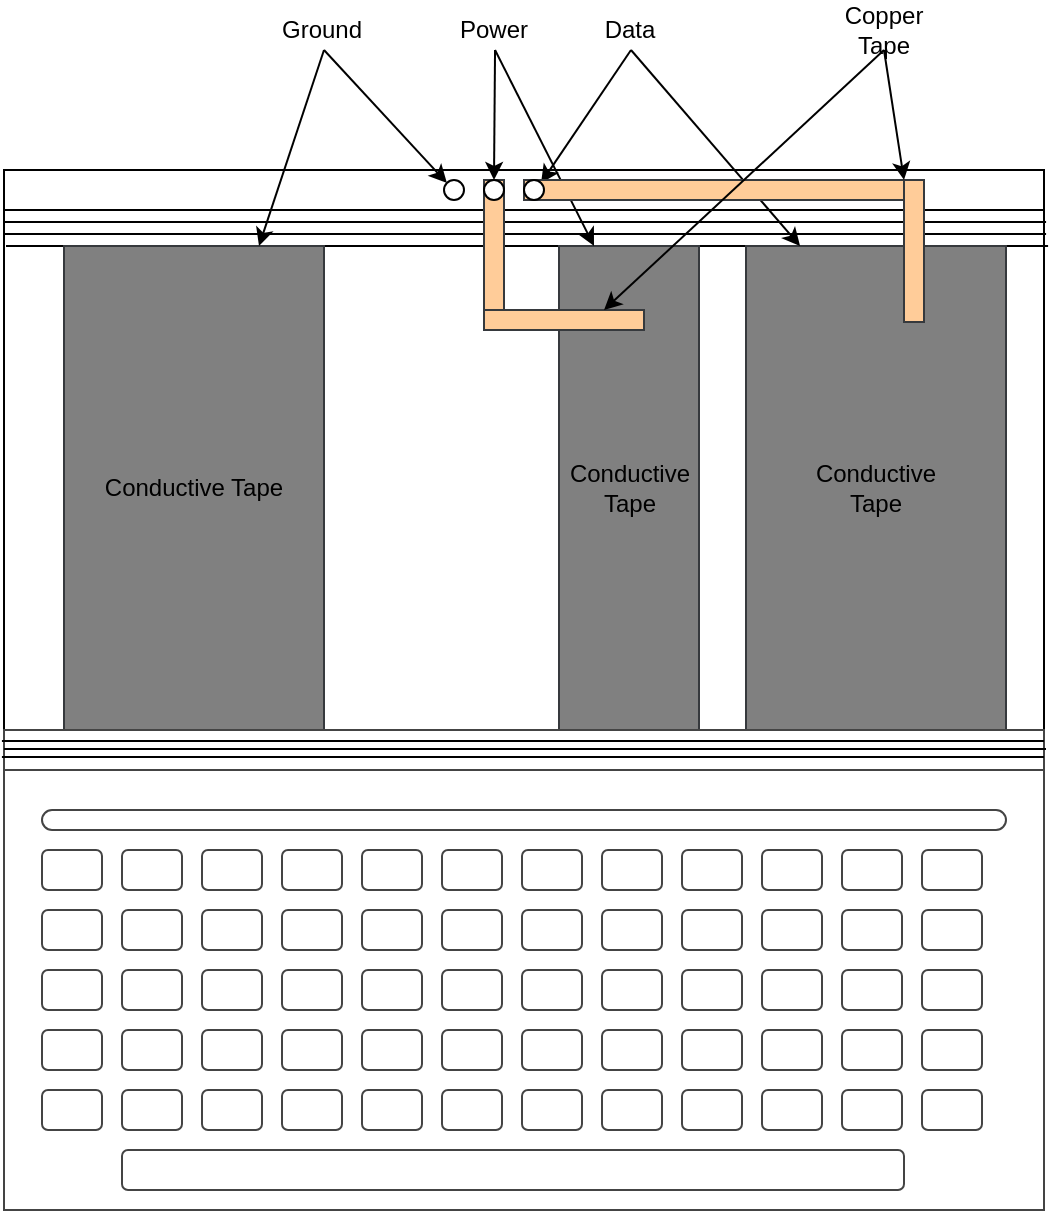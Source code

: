 <mxfile version="13.9.9" type="device"><diagram id="dkE47_J5BnWkhtrLIMom" name="Page-1"><mxGraphModel dx="946" dy="617" grid="1" gridSize="10" guides="1" tooltips="1" connect="1" arrows="1" fold="1" page="1" pageScale="1" pageWidth="827" pageHeight="1169" math="0" shadow="0"><root><mxCell id="0"/><mxCell id="1" parent="0"/><mxCell id="u32eEXUULlN9pCUneq8r-17" value="" style="rounded=0;whiteSpace=wrap;html=1;strokeColor=#444444;fillColor=#FFFFFF;" vertex="1" parent="1"><mxGeometry x="160" y="420" width="520" height="220" as="geometry"/></mxCell><mxCell id="u32eEXUULlN9pCUneq8r-1" value="" style="rounded=0;whiteSpace=wrap;html=1;" vertex="1" parent="1"><mxGeometry x="160" y="120" width="520" height="20" as="geometry"/></mxCell><mxCell id="u32eEXUULlN9pCUneq8r-2" value="" style="ellipse;whiteSpace=wrap;html=1;" vertex="1" parent="1"><mxGeometry x="380" y="125" width="10" height="10" as="geometry"/></mxCell><mxCell id="u32eEXUULlN9pCUneq8r-6" value="" style="rounded=0;whiteSpace=wrap;html=1;" vertex="1" parent="1"><mxGeometry x="160" y="140" width="520" height="260" as="geometry"/></mxCell><mxCell id="u32eEXUULlN9pCUneq8r-7" value="" style="endArrow=none;html=1;exitX=0;exitY=0.046;exitDx=0;exitDy=0;exitPerimeter=0;entryX=1.002;entryY=0.046;entryDx=0;entryDy=0;entryPerimeter=0;" edge="1" parent="1" source="u32eEXUULlN9pCUneq8r-6" target="u32eEXUULlN9pCUneq8r-6"><mxGeometry width="50" height="50" relative="1" as="geometry"><mxPoint x="390" y="340" as="sourcePoint"/><mxPoint x="440" y="290" as="targetPoint"/></mxGeometry></mxCell><mxCell id="u32eEXUULlN9pCUneq8r-8" value="" style="endArrow=none;html=1;exitX=0;exitY=0.046;exitDx=0;exitDy=0;exitPerimeter=0;entryX=1.002;entryY=0.046;entryDx=0;entryDy=0;entryPerimeter=0;" edge="1" parent="1"><mxGeometry width="50" height="50" relative="1" as="geometry"><mxPoint x="160" y="145.96" as="sourcePoint"/><mxPoint x="681.04" y="145.96" as="targetPoint"/></mxGeometry></mxCell><mxCell id="u32eEXUULlN9pCUneq8r-9" value="" style="endArrow=none;html=1;exitX=0;exitY=0.046;exitDx=0;exitDy=0;exitPerimeter=0;entryX=1.002;entryY=0.046;entryDx=0;entryDy=0;entryPerimeter=0;" edge="1" parent="1"><mxGeometry width="50" height="50" relative="1" as="geometry"><mxPoint x="161" y="157.96" as="sourcePoint"/><mxPoint x="682.04" y="157.96" as="targetPoint"/></mxGeometry></mxCell><mxCell id="u32eEXUULlN9pCUneq8r-10" value="Conductive Tape" style="rounded=0;whiteSpace=wrap;html=1;strokeColor=#36393d;fillColor=#808080;" vertex="1" parent="1"><mxGeometry x="190" y="158" width="130" height="242" as="geometry"/></mxCell><mxCell id="u32eEXUULlN9pCUneq8r-14" value="Conductive&lt;br&gt;Tape" style="rounded=0;whiteSpace=wrap;html=1;strokeColor=#36393d;fillColor=#808080;" vertex="1" parent="1"><mxGeometry x="437.5" y="158" width="70" height="242" as="geometry"/></mxCell><mxCell id="u32eEXUULlN9pCUneq8r-15" value="Conductive&lt;br&gt;Tape" style="rounded=0;whiteSpace=wrap;html=1;strokeColor=#36393d;fillColor=#808080;" vertex="1" parent="1"><mxGeometry x="531" y="158" width="130" height="242" as="geometry"/></mxCell><mxCell id="u32eEXUULlN9pCUneq8r-16" value="" style="rounded=0;whiteSpace=wrap;html=1;strokeColor=#444444;fillColor=#FFFFFF;" vertex="1" parent="1"><mxGeometry x="160" y="400" width="520" height="20" as="geometry"/></mxCell><mxCell id="u32eEXUULlN9pCUneq8r-18" value="" style="rounded=1;whiteSpace=wrap;html=1;strokeColor=#444444;fillColor=#FFFFFF;" vertex="1" parent="1"><mxGeometry x="179" y="460" width="30" height="20" as="geometry"/></mxCell><mxCell id="u32eEXUULlN9pCUneq8r-19" value="" style="rounded=1;whiteSpace=wrap;html=1;strokeColor=#444444;fillColor=#FFFFFF;" vertex="1" parent="1"><mxGeometry x="219" y="460" width="30" height="20" as="geometry"/></mxCell><mxCell id="u32eEXUULlN9pCUneq8r-20" value="" style="rounded=1;whiteSpace=wrap;html=1;strokeColor=#444444;fillColor=#FFFFFF;" vertex="1" parent="1"><mxGeometry x="259" y="460" width="30" height="20" as="geometry"/></mxCell><mxCell id="u32eEXUULlN9pCUneq8r-21" value="" style="rounded=1;whiteSpace=wrap;html=1;strokeColor=#444444;fillColor=#FFFFFF;" vertex="1" parent="1"><mxGeometry x="299" y="460" width="30" height="20" as="geometry"/></mxCell><mxCell id="u32eEXUULlN9pCUneq8r-22" value="" style="rounded=1;whiteSpace=wrap;html=1;strokeColor=#444444;fillColor=#FFFFFF;" vertex="1" parent="1"><mxGeometry x="339" y="460" width="30" height="20" as="geometry"/></mxCell><mxCell id="u32eEXUULlN9pCUneq8r-23" value="" style="rounded=1;whiteSpace=wrap;html=1;strokeColor=#444444;fillColor=#FFFFFF;" vertex="1" parent="1"><mxGeometry x="379" y="460" width="30" height="20" as="geometry"/></mxCell><mxCell id="u32eEXUULlN9pCUneq8r-24" value="" style="rounded=1;whiteSpace=wrap;html=1;strokeColor=#444444;fillColor=#FFFFFF;" vertex="1" parent="1"><mxGeometry x="419" y="460" width="30" height="20" as="geometry"/></mxCell><mxCell id="u32eEXUULlN9pCUneq8r-25" value="" style="rounded=1;whiteSpace=wrap;html=1;strokeColor=#444444;fillColor=#FFFFFF;" vertex="1" parent="1"><mxGeometry x="459" y="460" width="30" height="20" as="geometry"/></mxCell><mxCell id="u32eEXUULlN9pCUneq8r-26" value="" style="rounded=1;whiteSpace=wrap;html=1;strokeColor=#444444;fillColor=#FFFFFF;" vertex="1" parent="1"><mxGeometry x="499" y="460" width="30" height="20" as="geometry"/></mxCell><mxCell id="u32eEXUULlN9pCUneq8r-27" value="" style="rounded=1;whiteSpace=wrap;html=1;strokeColor=#444444;fillColor=#FFFFFF;" vertex="1" parent="1"><mxGeometry x="539" y="460" width="30" height="20" as="geometry"/></mxCell><mxCell id="u32eEXUULlN9pCUneq8r-28" value="" style="rounded=1;whiteSpace=wrap;html=1;strokeColor=#444444;fillColor=#FFFFFF;" vertex="1" parent="1"><mxGeometry x="579" y="460" width="30" height="20" as="geometry"/></mxCell><mxCell id="u32eEXUULlN9pCUneq8r-29" value="" style="rounded=1;whiteSpace=wrap;html=1;strokeColor=#444444;fillColor=#FFFFFF;" vertex="1" parent="1"><mxGeometry x="619" y="460" width="30" height="20" as="geometry"/></mxCell><mxCell id="u32eEXUULlN9pCUneq8r-30" value="" style="rounded=1;whiteSpace=wrap;html=1;strokeColor=#444444;fillColor=#FFFFFF;" vertex="1" parent="1"><mxGeometry x="179" y="490" width="30" height="20" as="geometry"/></mxCell><mxCell id="u32eEXUULlN9pCUneq8r-31" value="" style="rounded=1;whiteSpace=wrap;html=1;strokeColor=#444444;fillColor=#FFFFFF;" vertex="1" parent="1"><mxGeometry x="219" y="490" width="30" height="20" as="geometry"/></mxCell><mxCell id="u32eEXUULlN9pCUneq8r-32" value="" style="rounded=1;whiteSpace=wrap;html=1;strokeColor=#444444;fillColor=#FFFFFF;" vertex="1" parent="1"><mxGeometry x="259" y="490" width="30" height="20" as="geometry"/></mxCell><mxCell id="u32eEXUULlN9pCUneq8r-33" value="" style="rounded=1;whiteSpace=wrap;html=1;strokeColor=#444444;fillColor=#FFFFFF;" vertex="1" parent="1"><mxGeometry x="299" y="490" width="30" height="20" as="geometry"/></mxCell><mxCell id="u32eEXUULlN9pCUneq8r-34" value="" style="rounded=1;whiteSpace=wrap;html=1;strokeColor=#444444;fillColor=#FFFFFF;" vertex="1" parent="1"><mxGeometry x="339" y="490" width="30" height="20" as="geometry"/></mxCell><mxCell id="u32eEXUULlN9pCUneq8r-35" value="" style="rounded=1;whiteSpace=wrap;html=1;strokeColor=#444444;fillColor=#FFFFFF;" vertex="1" parent="1"><mxGeometry x="379" y="490" width="30" height="20" as="geometry"/></mxCell><mxCell id="u32eEXUULlN9pCUneq8r-36" value="" style="rounded=1;whiteSpace=wrap;html=1;strokeColor=#444444;fillColor=#FFFFFF;" vertex="1" parent="1"><mxGeometry x="419" y="490" width="30" height="20" as="geometry"/></mxCell><mxCell id="u32eEXUULlN9pCUneq8r-37" value="" style="rounded=1;whiteSpace=wrap;html=1;strokeColor=#444444;fillColor=#FFFFFF;" vertex="1" parent="1"><mxGeometry x="459" y="490" width="30" height="20" as="geometry"/></mxCell><mxCell id="u32eEXUULlN9pCUneq8r-38" value="" style="rounded=1;whiteSpace=wrap;html=1;strokeColor=#444444;fillColor=#FFFFFF;" vertex="1" parent="1"><mxGeometry x="499" y="490" width="30" height="20" as="geometry"/></mxCell><mxCell id="u32eEXUULlN9pCUneq8r-39" value="" style="rounded=1;whiteSpace=wrap;html=1;strokeColor=#444444;fillColor=#FFFFFF;" vertex="1" parent="1"><mxGeometry x="539" y="490" width="30" height="20" as="geometry"/></mxCell><mxCell id="u32eEXUULlN9pCUneq8r-40" value="" style="rounded=1;whiteSpace=wrap;html=1;strokeColor=#444444;fillColor=#FFFFFF;" vertex="1" parent="1"><mxGeometry x="579" y="490" width="30" height="20" as="geometry"/></mxCell><mxCell id="u32eEXUULlN9pCUneq8r-41" value="" style="rounded=1;whiteSpace=wrap;html=1;strokeColor=#444444;fillColor=#FFFFFF;" vertex="1" parent="1"><mxGeometry x="619" y="490" width="30" height="20" as="geometry"/></mxCell><mxCell id="u32eEXUULlN9pCUneq8r-54" value="" style="rounded=1;whiteSpace=wrap;html=1;strokeColor=#444444;fillColor=#FFFFFF;" vertex="1" parent="1"><mxGeometry x="179" y="520" width="30" height="20" as="geometry"/></mxCell><mxCell id="u32eEXUULlN9pCUneq8r-55" value="" style="rounded=1;whiteSpace=wrap;html=1;strokeColor=#444444;fillColor=#FFFFFF;" vertex="1" parent="1"><mxGeometry x="219" y="520" width="30" height="20" as="geometry"/></mxCell><mxCell id="u32eEXUULlN9pCUneq8r-56" value="" style="rounded=1;whiteSpace=wrap;html=1;strokeColor=#444444;fillColor=#FFFFFF;" vertex="1" parent="1"><mxGeometry x="259" y="520" width="30" height="20" as="geometry"/></mxCell><mxCell id="u32eEXUULlN9pCUneq8r-57" value="" style="rounded=1;whiteSpace=wrap;html=1;strokeColor=#444444;fillColor=#FFFFFF;" vertex="1" parent="1"><mxGeometry x="299" y="520" width="30" height="20" as="geometry"/></mxCell><mxCell id="u32eEXUULlN9pCUneq8r-58" value="" style="rounded=1;whiteSpace=wrap;html=1;strokeColor=#444444;fillColor=#FFFFFF;" vertex="1" parent="1"><mxGeometry x="339" y="520" width="30" height="20" as="geometry"/></mxCell><mxCell id="u32eEXUULlN9pCUneq8r-59" value="" style="rounded=1;whiteSpace=wrap;html=1;strokeColor=#444444;fillColor=#FFFFFF;" vertex="1" parent="1"><mxGeometry x="379" y="520" width="30" height="20" as="geometry"/></mxCell><mxCell id="u32eEXUULlN9pCUneq8r-60" value="" style="rounded=1;whiteSpace=wrap;html=1;strokeColor=#444444;fillColor=#FFFFFF;" vertex="1" parent="1"><mxGeometry x="419" y="520" width="30" height="20" as="geometry"/></mxCell><mxCell id="u32eEXUULlN9pCUneq8r-61" value="" style="rounded=1;whiteSpace=wrap;html=1;strokeColor=#444444;fillColor=#FFFFFF;" vertex="1" parent="1"><mxGeometry x="459" y="520" width="30" height="20" as="geometry"/></mxCell><mxCell id="u32eEXUULlN9pCUneq8r-62" value="" style="rounded=1;whiteSpace=wrap;html=1;strokeColor=#444444;fillColor=#FFFFFF;" vertex="1" parent="1"><mxGeometry x="499" y="520" width="30" height="20" as="geometry"/></mxCell><mxCell id="u32eEXUULlN9pCUneq8r-63" value="" style="rounded=1;whiteSpace=wrap;html=1;strokeColor=#444444;fillColor=#FFFFFF;" vertex="1" parent="1"><mxGeometry x="539" y="520" width="30" height="20" as="geometry"/></mxCell><mxCell id="u32eEXUULlN9pCUneq8r-64" value="" style="rounded=1;whiteSpace=wrap;html=1;strokeColor=#444444;fillColor=#FFFFFF;" vertex="1" parent="1"><mxGeometry x="579" y="520" width="30" height="20" as="geometry"/></mxCell><mxCell id="u32eEXUULlN9pCUneq8r-65" value="" style="rounded=1;whiteSpace=wrap;html=1;strokeColor=#444444;fillColor=#FFFFFF;" vertex="1" parent="1"><mxGeometry x="619" y="520" width="30" height="20" as="geometry"/></mxCell><mxCell id="u32eEXUULlN9pCUneq8r-66" value="" style="rounded=1;whiteSpace=wrap;html=1;strokeColor=#444444;fillColor=#FFFFFF;" vertex="1" parent="1"><mxGeometry x="179" y="550" width="30" height="20" as="geometry"/></mxCell><mxCell id="u32eEXUULlN9pCUneq8r-67" value="" style="rounded=1;whiteSpace=wrap;html=1;strokeColor=#444444;fillColor=#FFFFFF;" vertex="1" parent="1"><mxGeometry x="219" y="550" width="30" height="20" as="geometry"/></mxCell><mxCell id="u32eEXUULlN9pCUneq8r-68" value="" style="rounded=1;whiteSpace=wrap;html=1;strokeColor=#444444;fillColor=#FFFFFF;" vertex="1" parent="1"><mxGeometry x="259" y="550" width="30" height="20" as="geometry"/></mxCell><mxCell id="u32eEXUULlN9pCUneq8r-69" value="" style="rounded=1;whiteSpace=wrap;html=1;strokeColor=#444444;fillColor=#FFFFFF;" vertex="1" parent="1"><mxGeometry x="299" y="550" width="30" height="20" as="geometry"/></mxCell><mxCell id="u32eEXUULlN9pCUneq8r-70" value="" style="rounded=1;whiteSpace=wrap;html=1;strokeColor=#444444;fillColor=#FFFFFF;" vertex="1" parent="1"><mxGeometry x="339" y="550" width="30" height="20" as="geometry"/></mxCell><mxCell id="u32eEXUULlN9pCUneq8r-71" value="" style="rounded=1;whiteSpace=wrap;html=1;strokeColor=#444444;fillColor=#FFFFFF;" vertex="1" parent="1"><mxGeometry x="379" y="550" width="30" height="20" as="geometry"/></mxCell><mxCell id="u32eEXUULlN9pCUneq8r-72" value="" style="rounded=1;whiteSpace=wrap;html=1;strokeColor=#444444;fillColor=#FFFFFF;" vertex="1" parent="1"><mxGeometry x="419" y="550" width="30" height="20" as="geometry"/></mxCell><mxCell id="u32eEXUULlN9pCUneq8r-73" value="" style="rounded=1;whiteSpace=wrap;html=1;strokeColor=#444444;fillColor=#FFFFFF;" vertex="1" parent="1"><mxGeometry x="459" y="550" width="30" height="20" as="geometry"/></mxCell><mxCell id="u32eEXUULlN9pCUneq8r-74" value="" style="rounded=1;whiteSpace=wrap;html=1;strokeColor=#444444;fillColor=#FFFFFF;" vertex="1" parent="1"><mxGeometry x="499" y="550" width="30" height="20" as="geometry"/></mxCell><mxCell id="u32eEXUULlN9pCUneq8r-75" value="" style="rounded=1;whiteSpace=wrap;html=1;strokeColor=#444444;fillColor=#FFFFFF;" vertex="1" parent="1"><mxGeometry x="539" y="550" width="30" height="20" as="geometry"/></mxCell><mxCell id="u32eEXUULlN9pCUneq8r-76" value="" style="rounded=1;whiteSpace=wrap;html=1;strokeColor=#444444;fillColor=#FFFFFF;" vertex="1" parent="1"><mxGeometry x="579" y="550" width="30" height="20" as="geometry"/></mxCell><mxCell id="u32eEXUULlN9pCUneq8r-77" value="" style="rounded=1;whiteSpace=wrap;html=1;strokeColor=#444444;fillColor=#FFFFFF;" vertex="1" parent="1"><mxGeometry x="619" y="550" width="30" height="20" as="geometry"/></mxCell><mxCell id="u32eEXUULlN9pCUneq8r-78" value="" style="rounded=1;whiteSpace=wrap;html=1;strokeColor=#444444;fillColor=#FFFFFF;" vertex="1" parent="1"><mxGeometry x="179" y="580" width="30" height="20" as="geometry"/></mxCell><mxCell id="u32eEXUULlN9pCUneq8r-79" value="" style="rounded=1;whiteSpace=wrap;html=1;strokeColor=#444444;fillColor=#FFFFFF;" vertex="1" parent="1"><mxGeometry x="219" y="580" width="30" height="20" as="geometry"/></mxCell><mxCell id="u32eEXUULlN9pCUneq8r-80" value="" style="rounded=1;whiteSpace=wrap;html=1;strokeColor=#444444;fillColor=#FFFFFF;" vertex="1" parent="1"><mxGeometry x="259" y="580" width="30" height="20" as="geometry"/></mxCell><mxCell id="u32eEXUULlN9pCUneq8r-81" value="" style="rounded=1;whiteSpace=wrap;html=1;strokeColor=#444444;fillColor=#FFFFFF;" vertex="1" parent="1"><mxGeometry x="299" y="580" width="30" height="20" as="geometry"/></mxCell><mxCell id="u32eEXUULlN9pCUneq8r-82" value="" style="rounded=1;whiteSpace=wrap;html=1;strokeColor=#444444;fillColor=#FFFFFF;" vertex="1" parent="1"><mxGeometry x="339" y="580" width="30" height="20" as="geometry"/></mxCell><mxCell id="u32eEXUULlN9pCUneq8r-83" value="" style="rounded=1;whiteSpace=wrap;html=1;strokeColor=#444444;fillColor=#FFFFFF;" vertex="1" parent="1"><mxGeometry x="379" y="580" width="30" height="20" as="geometry"/></mxCell><mxCell id="u32eEXUULlN9pCUneq8r-84" value="" style="rounded=1;whiteSpace=wrap;html=1;strokeColor=#444444;fillColor=#FFFFFF;" vertex="1" parent="1"><mxGeometry x="419" y="580" width="30" height="20" as="geometry"/></mxCell><mxCell id="u32eEXUULlN9pCUneq8r-85" value="" style="rounded=1;whiteSpace=wrap;html=1;strokeColor=#444444;fillColor=#FFFFFF;" vertex="1" parent="1"><mxGeometry x="459" y="580" width="30" height="20" as="geometry"/></mxCell><mxCell id="u32eEXUULlN9pCUneq8r-86" value="" style="rounded=1;whiteSpace=wrap;html=1;strokeColor=#444444;fillColor=#FFFFFF;" vertex="1" parent="1"><mxGeometry x="499" y="580" width="30" height="20" as="geometry"/></mxCell><mxCell id="u32eEXUULlN9pCUneq8r-87" value="" style="rounded=1;whiteSpace=wrap;html=1;strokeColor=#444444;fillColor=#FFFFFF;" vertex="1" parent="1"><mxGeometry x="539" y="580" width="30" height="20" as="geometry"/></mxCell><mxCell id="u32eEXUULlN9pCUneq8r-88" value="" style="rounded=1;whiteSpace=wrap;html=1;strokeColor=#444444;fillColor=#FFFFFF;" vertex="1" parent="1"><mxGeometry x="579" y="580" width="30" height="20" as="geometry"/></mxCell><mxCell id="u32eEXUULlN9pCUneq8r-89" value="" style="rounded=1;whiteSpace=wrap;html=1;strokeColor=#444444;fillColor=#FFFFFF;" vertex="1" parent="1"><mxGeometry x="619" y="580" width="30" height="20" as="geometry"/></mxCell><mxCell id="u32eEXUULlN9pCUneq8r-90" value="" style="rounded=1;whiteSpace=wrap;html=1;strokeColor=#444444;fillColor=#FFFFFF;" vertex="1" parent="1"><mxGeometry x="219" y="610" width="391" height="20" as="geometry"/></mxCell><mxCell id="u32eEXUULlN9pCUneq8r-91" value="" style="rounded=1;whiteSpace=wrap;html=1;strokeColor=#444444;fillColor=#FFFFFF;arcSize=50;" vertex="1" parent="1"><mxGeometry x="179" y="440" width="482" height="10" as="geometry"/></mxCell><mxCell id="u32eEXUULlN9pCUneq8r-92" value="" style="endArrow=none;html=1;exitX=0;exitY=0.046;exitDx=0;exitDy=0;exitPerimeter=0;entryX=1.002;entryY=0.046;entryDx=0;entryDy=0;entryPerimeter=0;" edge="1" parent="1"><mxGeometry width="50" height="50" relative="1" as="geometry"><mxPoint x="158.96" y="405.5" as="sourcePoint"/><mxPoint x="680" y="405.5" as="targetPoint"/></mxGeometry></mxCell><mxCell id="u32eEXUULlN9pCUneq8r-93" value="" style="endArrow=none;html=1;exitX=0;exitY=0.046;exitDx=0;exitDy=0;exitPerimeter=0;entryX=1.002;entryY=0.046;entryDx=0;entryDy=0;entryPerimeter=0;" edge="1" parent="1"><mxGeometry width="50" height="50" relative="1" as="geometry"><mxPoint x="159.96" y="409.5" as="sourcePoint"/><mxPoint x="681" y="409.5" as="targetPoint"/></mxGeometry></mxCell><mxCell id="u32eEXUULlN9pCUneq8r-94" value="" style="endArrow=none;html=1;exitX=0;exitY=0.046;exitDx=0;exitDy=0;exitPerimeter=0;entryX=1.002;entryY=0.046;entryDx=0;entryDy=0;entryPerimeter=0;" edge="1" parent="1"><mxGeometry width="50" height="50" relative="1" as="geometry"><mxPoint x="158.96" y="413.5" as="sourcePoint"/><mxPoint x="680" y="413.5" as="targetPoint"/></mxGeometry></mxCell><mxCell id="u32eEXUULlN9pCUneq8r-95" value="" style="endArrow=classic;html=1;entryX=0;entryY=0;entryDx=0;entryDy=0;" edge="1" parent="1" target="u32eEXUULlN9pCUneq8r-2"><mxGeometry width="50" height="50" relative="1" as="geometry"><mxPoint x="320" y="60" as="sourcePoint"/><mxPoint x="370" y="130" as="targetPoint"/></mxGeometry></mxCell><mxCell id="u32eEXUULlN9pCUneq8r-96" value="" style="endArrow=classic;html=1;entryX=0.75;entryY=0;entryDx=0;entryDy=0;" edge="1" parent="1" target="u32eEXUULlN9pCUneq8r-10"><mxGeometry width="50" height="50" relative="1" as="geometry"><mxPoint x="320" y="60" as="sourcePoint"/><mxPoint x="390" y="140" as="targetPoint"/></mxGeometry></mxCell><mxCell id="u32eEXUULlN9pCUneq8r-97" value="Ground" style="text;html=1;strokeColor=none;fillColor=none;align=center;verticalAlign=middle;whiteSpace=wrap;rounded=0;" vertex="1" parent="1"><mxGeometry x="299" y="40" width="40" height="20" as="geometry"/></mxCell><mxCell id="u32eEXUULlN9pCUneq8r-98" value="" style="endArrow=classic;html=1;entryX=0.5;entryY=0;entryDx=0;entryDy=0;" edge="1" parent="1" target="u32eEXUULlN9pCUneq8r-4"><mxGeometry width="50" height="50" relative="1" as="geometry"><mxPoint x="405.52" y="60" as="sourcePoint"/><mxPoint x="466.984" y="126.464" as="targetPoint"/></mxGeometry></mxCell><mxCell id="u32eEXUULlN9pCUneq8r-99" value="" style="endArrow=classic;html=1;entryX=0.25;entryY=0;entryDx=0;entryDy=0;" edge="1" parent="1" target="u32eEXUULlN9pCUneq8r-14"><mxGeometry width="50" height="50" relative="1" as="geometry"><mxPoint x="405.52" y="60" as="sourcePoint"/><mxPoint x="373.02" y="158" as="targetPoint"/></mxGeometry></mxCell><mxCell id="u32eEXUULlN9pCUneq8r-100" value="Power" style="text;html=1;strokeColor=none;fillColor=none;align=center;verticalAlign=middle;whiteSpace=wrap;rounded=0;" vertex="1" parent="1"><mxGeometry x="384.52" y="40" width="40" height="20" as="geometry"/></mxCell><mxCell id="u32eEXUULlN9pCUneq8r-102" value="" style="endArrow=classic;html=1;entryX=1;entryY=0;entryDx=0;entryDy=0;" edge="1" parent="1" target="u32eEXUULlN9pCUneq8r-5"><mxGeometry width="50" height="50" relative="1" as="geometry"><mxPoint x="473.5" y="60" as="sourcePoint"/><mxPoint x="441" y="158" as="targetPoint"/></mxGeometry></mxCell><mxCell id="u32eEXUULlN9pCUneq8r-103" value="Data" style="text;html=1;strokeColor=none;fillColor=none;align=center;verticalAlign=middle;whiteSpace=wrap;rounded=0;" vertex="1" parent="1"><mxGeometry x="452.5" y="40" width="40" height="20" as="geometry"/></mxCell><mxCell id="u32eEXUULlN9pCUneq8r-101" value="" style="endArrow=classic;html=1;entryX=0.208;entryY=0;entryDx=0;entryDy=0;entryPerimeter=0;" edge="1" parent="1" target="u32eEXUULlN9pCUneq8r-15"><mxGeometry width="50" height="50" relative="1" as="geometry"><mxPoint x="473.5" y="60" as="sourcePoint"/><mxPoint x="534.964" y="126.464" as="targetPoint"/></mxGeometry></mxCell><mxCell id="u32eEXUULlN9pCUneq8r-106" value="" style="rounded=0;whiteSpace=wrap;html=1;strokeColor=#36393d;fillColor=#ffcc99;" vertex="1" parent="1"><mxGeometry x="420" y="125" width="200" height="10" as="geometry"/></mxCell><mxCell id="u32eEXUULlN9pCUneq8r-5" value="" style="ellipse;whiteSpace=wrap;html=1;" vertex="1" parent="1"><mxGeometry x="420" y="125" width="10" height="10" as="geometry"/></mxCell><mxCell id="u32eEXUULlN9pCUneq8r-107" value="" style="rounded=0;whiteSpace=wrap;html=1;strokeColor=#36393d;fillColor=#ffcc99;rotation=90;" vertex="1" parent="1"><mxGeometry x="579.5" y="155.5" width="71" height="10" as="geometry"/></mxCell><mxCell id="u32eEXUULlN9pCUneq8r-108" value="" style="rounded=0;whiteSpace=wrap;html=1;strokeColor=#36393d;fillColor=#ffcc99;rotation=90;" vertex="1" parent="1"><mxGeometry x="369.5" y="155.5" width="71" height="10" as="geometry"/></mxCell><mxCell id="u32eEXUULlN9pCUneq8r-4" value="" style="ellipse;whiteSpace=wrap;html=1;" vertex="1" parent="1"><mxGeometry x="400" y="125" width="10" height="10" as="geometry"/></mxCell><mxCell id="u32eEXUULlN9pCUneq8r-111" value="" style="rounded=0;whiteSpace=wrap;html=1;strokeColor=#36393d;fillColor=#ffcc99;" vertex="1" parent="1"><mxGeometry x="400" y="190" width="80" height="10" as="geometry"/></mxCell><mxCell id="u32eEXUULlN9pCUneq8r-112" value="Copper Tape" style="text;html=1;strokeColor=none;fillColor=none;align=center;verticalAlign=middle;whiteSpace=wrap;rounded=0;" vertex="1" parent="1"><mxGeometry x="580" y="40" width="40" height="20" as="geometry"/></mxCell><mxCell id="u32eEXUULlN9pCUneq8r-113" value="" style="endArrow=classic;html=1;entryX=0;entryY=1;entryDx=0;entryDy=0;exitX=0.5;exitY=1;exitDx=0;exitDy=0;" edge="1" parent="1" source="u32eEXUULlN9pCUneq8r-112" target="u32eEXUULlN9pCUneq8r-107"><mxGeometry width="50" height="50" relative="1" as="geometry"><mxPoint x="483.5" y="70" as="sourcePoint"/><mxPoint x="568.04" y="168" as="targetPoint"/></mxGeometry></mxCell><mxCell id="u32eEXUULlN9pCUneq8r-114" value="" style="endArrow=classic;html=1;entryX=0.75;entryY=0;entryDx=0;entryDy=0;" edge="1" parent="1" target="u32eEXUULlN9pCUneq8r-111"><mxGeometry width="50" height="50" relative="1" as="geometry"><mxPoint x="600" y="60" as="sourcePoint"/><mxPoint x="620" y="135" as="targetPoint"/></mxGeometry></mxCell></root></mxGraphModel></diagram></mxfile>